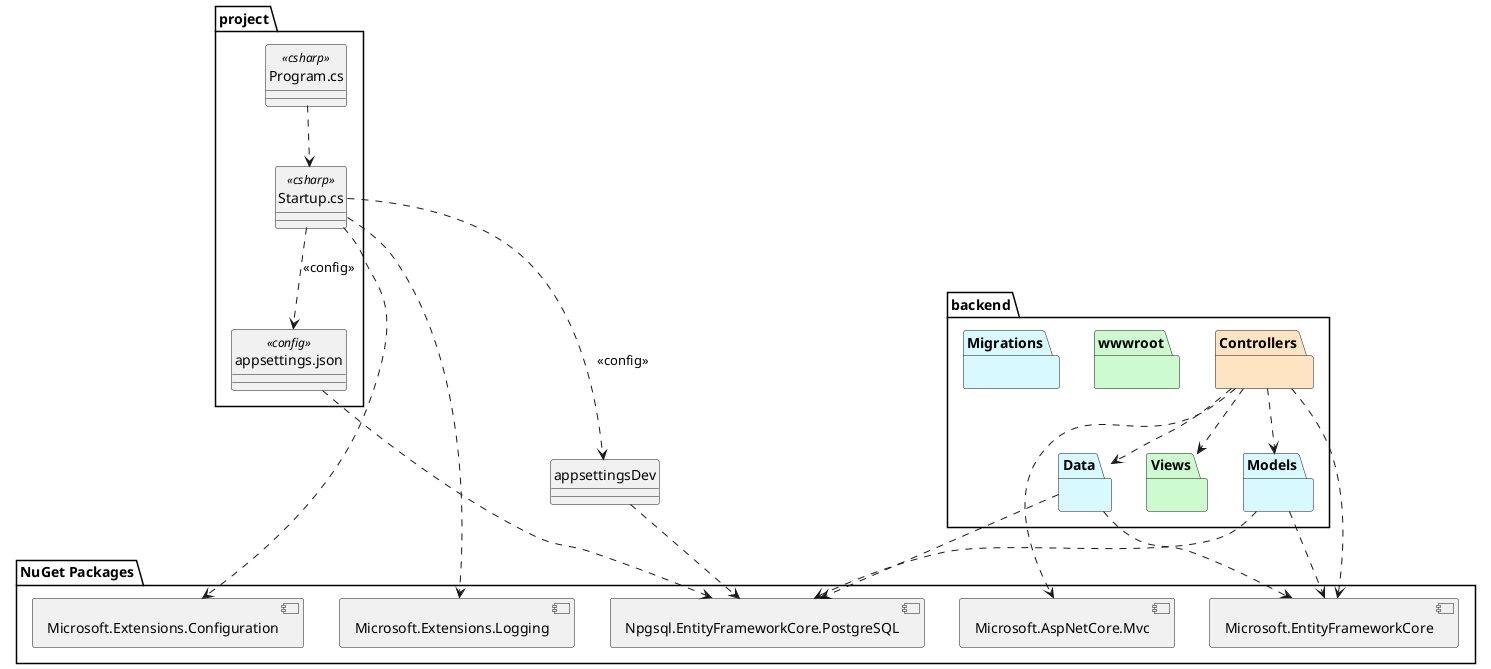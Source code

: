 @startuml
skinparam style strictuml
allow_mixing

package "NuGet Packages" as nugetPackages {
    component "Microsoft.EntityFrameworkCore" as efcore
    component "Microsoft.AspNetCore.Mvc" as mvc
    component "Microsoft.Extensions.Configuration" as config
    component "Microsoft.Extensions.Logging" as logging
    component "Npgsql.EntityFrameworkCore.PostgreSQL" as npgsql
}

package project {
    class "Program.cs" as program <<csharp>>
    class "Startup.cs" as startup <<csharp>>
    class "appsettings.json" as appsettings <<config>>
}

package backend {
    package Controllers #bisque {
        ' Controladores
    }
    package Models #d8f9ff {
        ' Modelos
    }
    package Views #cefad0 {
        ' Vistas
    }
    package wwwroot #cefad0 {
        ' Archivos estáticos
    }
    package Data #d8f9ff {
        ' Clases de acceso a datos
    }
    package Migrations #d8f9ff {
        ' Clases de migraciones
    }
}

program .d.> startup
startup ..> config
startup ..> logging
startup .d.> appsettings: <<config>>
startup .d.> appsettingsDev: <<config>>
appsettings ..> npgsql
appsettingsDev ..> npgsql

'diseño
appsettings -[hidden]d- appsettingsDev

Controllers ..> Models
Controllers ..> Views
Controllers ..> Data
Controllers ..> efcore
Controllers ..> mvc

Models ..> efcore
Models ..> npgsql

Data ..> efcore
Data ..> npgsql

@enduml